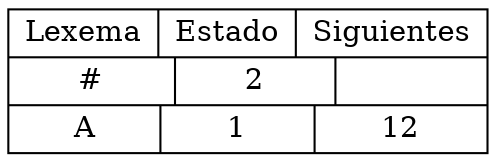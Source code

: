 digraph ListaSiguientes{
rankdir=LR
node[shape= record];
cabeza[label="{Lexema | Estado | Siguientes}| {# |2|{}}| {A |1|{12}}"];

}
